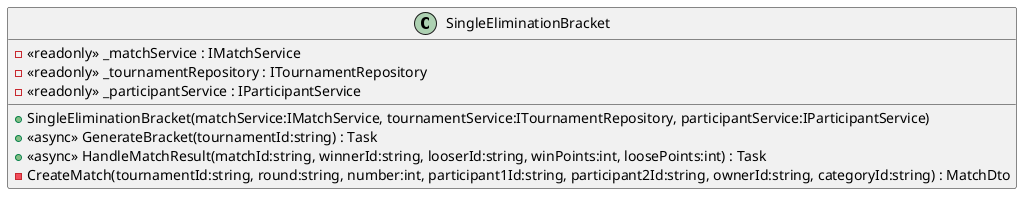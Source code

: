 @startuml
class SingleEliminationBracket {
    - <<readonly>> _matchService : IMatchService
    - <<readonly>> _tournamentRepository : ITournamentRepository
    - <<readonly>> _participantService : IParticipantService
    + SingleEliminationBracket(matchService:IMatchService, tournamentService:ITournamentRepository, participantService:IParticipantService)
    + <<async>> GenerateBracket(tournamentId:string) : Task
    + <<async>> HandleMatchResult(matchId:string, winnerId:string, looserId:string, winPoints:int, loosePoints:int) : Task
    - CreateMatch(tournamentId:string, round:string, number:int, participant1Id:string, participant2Id:string, ownerId:string, categoryId:string) : MatchDto
}
@enduml

